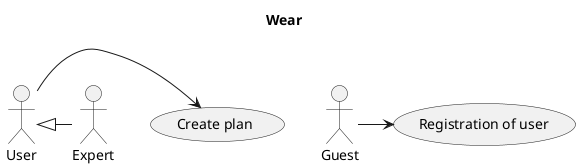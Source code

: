 @startuml

title Wear
' left to right direction

actor Guest
usecase " Registration of user" as Registration
Guest -> Registration

actor User
usecase "Create plan" as Create_Plan
User ->  Create_Plan
actor Expert
Expert -left-|> User

@enduml